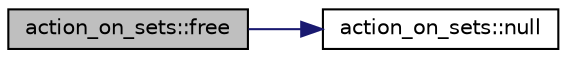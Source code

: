 digraph "action_on_sets::free"
{
  edge [fontname="Helvetica",fontsize="10",labelfontname="Helvetica",labelfontsize="10"];
  node [fontname="Helvetica",fontsize="10",shape=record];
  rankdir="LR";
  Node226 [label="action_on_sets::free",height=0.2,width=0.4,color="black", fillcolor="grey75", style="filled", fontcolor="black"];
  Node226 -> Node227 [color="midnightblue",fontsize="10",style="solid",fontname="Helvetica"];
  Node227 [label="action_on_sets::null",height=0.2,width=0.4,color="black", fillcolor="white", style="filled",URL="$da/d37/classaction__on__sets.html#a6569141597e96749c1b58c4c3798e9df"];
}
